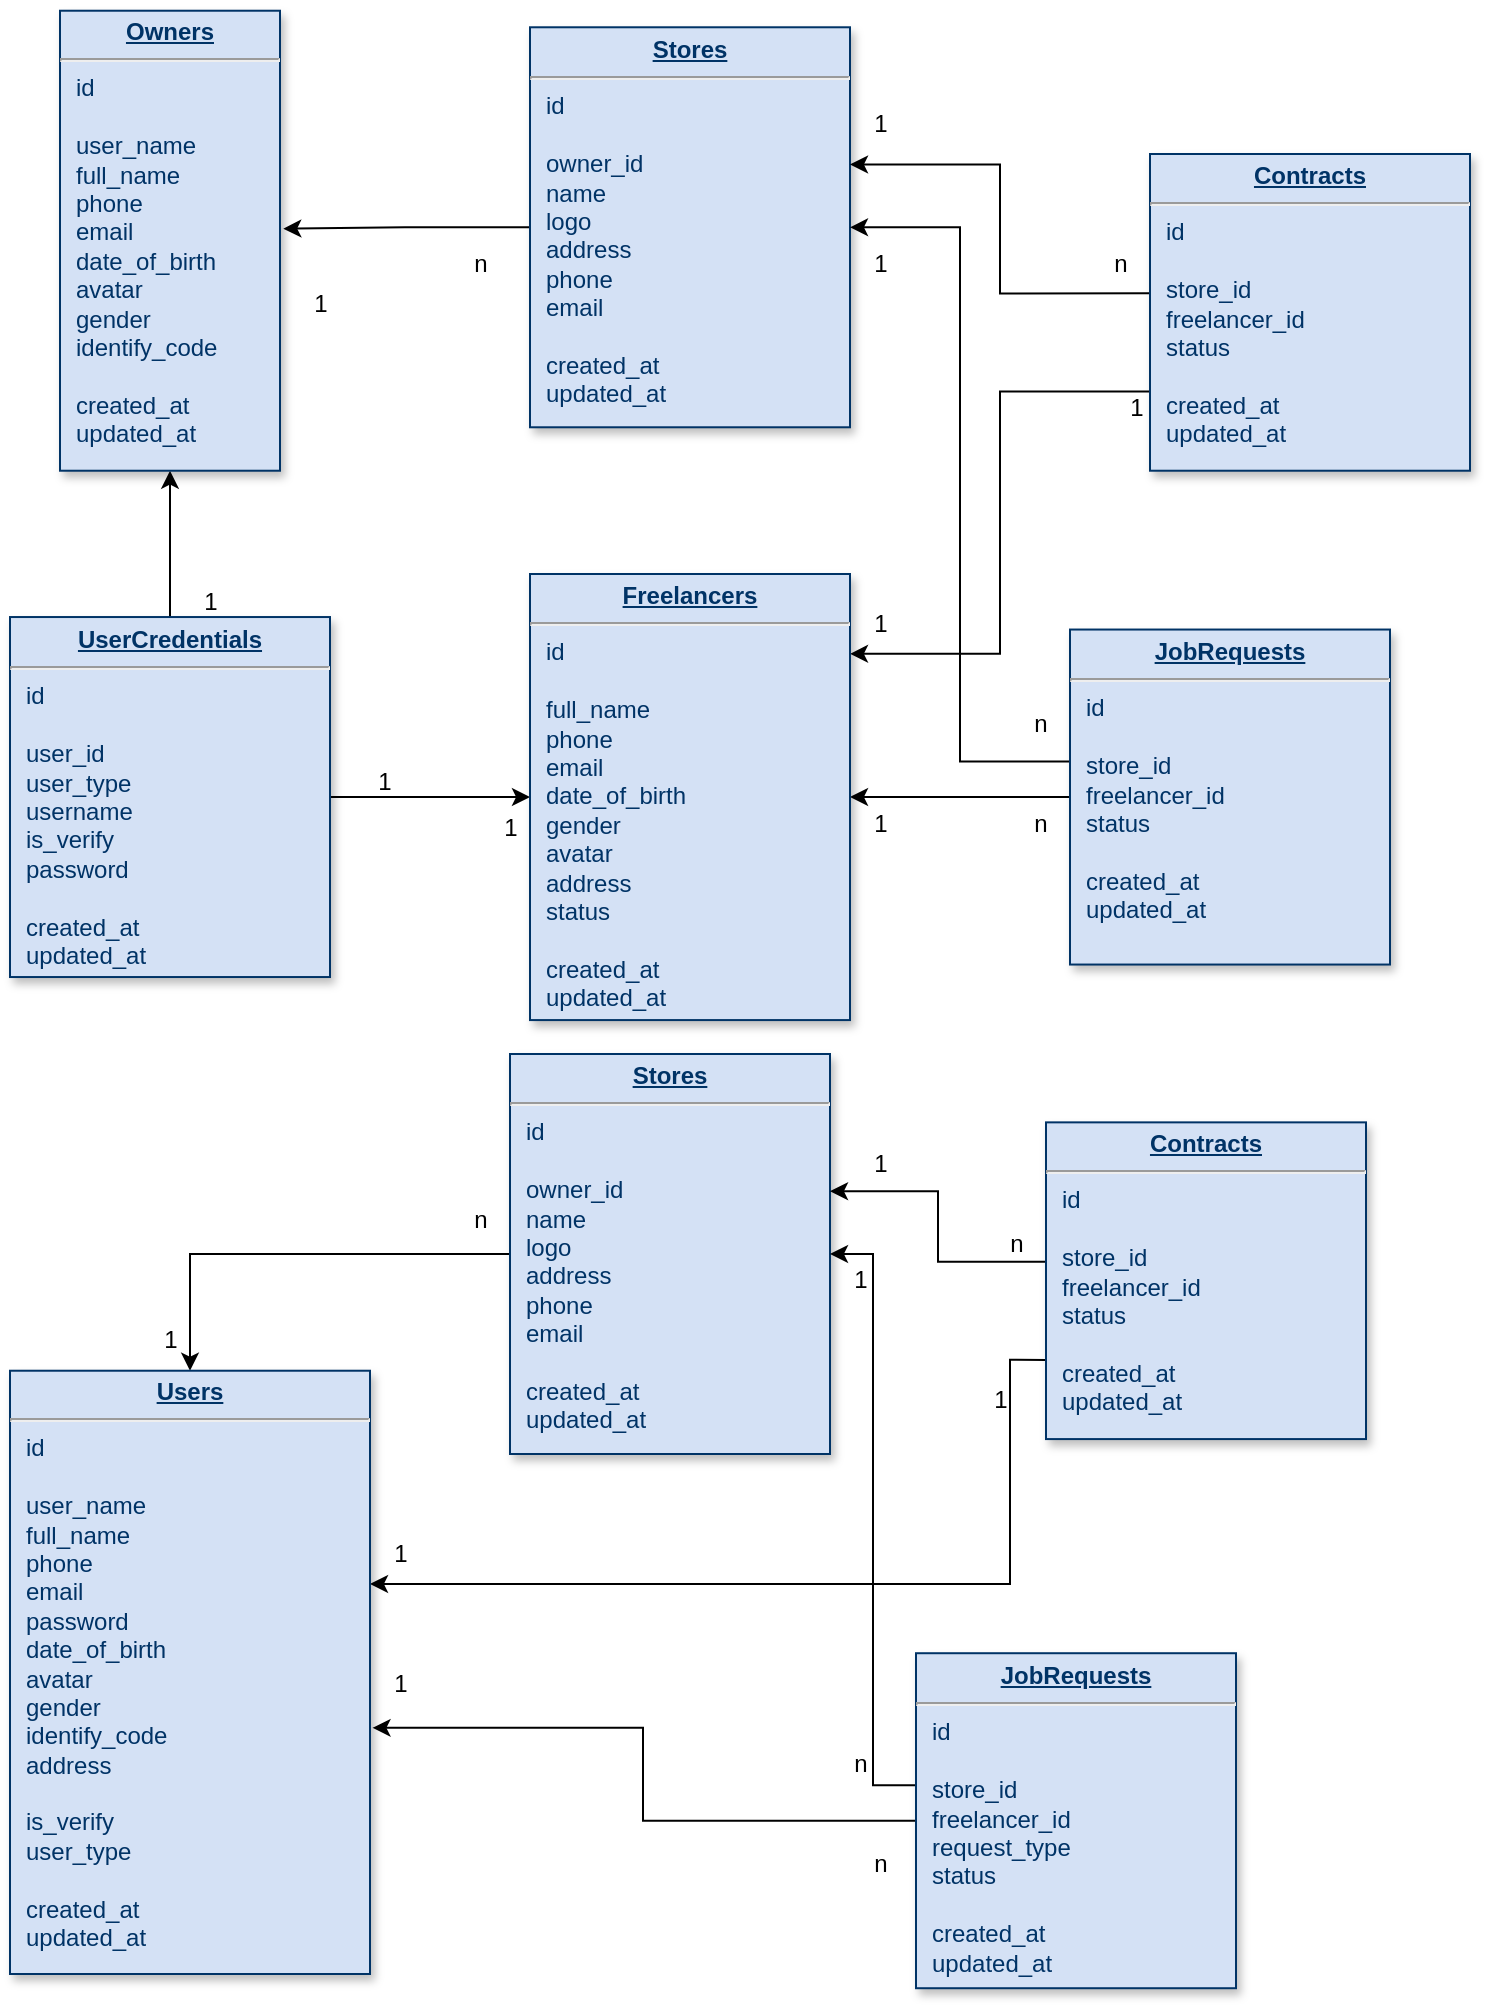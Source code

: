 <mxfile version="21.5.0" type="device">
  <diagram name="Page-1" id="efa7a0a1-bf9b-a30e-e6df-94a7791c09e9">
    <mxGraphModel dx="1246" dy="566" grid="1" gridSize="10" guides="1" tooltips="1" connect="1" arrows="1" fold="1" page="1" pageScale="1" pageWidth="826" pageHeight="1169" background="none" math="0" shadow="0">
      <root>
        <mxCell id="0" />
        <mxCell id="1" parent="0" />
        <mxCell id="nSL5P-JQI7ypQQXpY3H4-133" style="edgeStyle=orthogonalEdgeStyle;rounded=0;orthogonalLoop=1;jettySize=auto;html=1;entryX=1.015;entryY=0.474;entryDx=0;entryDy=0;entryPerimeter=0;" parent="1" source="19" target="25" edge="1">
          <mxGeometry relative="1" as="geometry" />
        </mxCell>
        <mxCell id="19" value="&lt;p style=&quot;margin: 0px; margin-top: 4px; text-align: center; text-decoration: underline;&quot;&gt;&lt;b&gt;Stores&lt;/b&gt;&lt;/p&gt;&lt;hr&gt;&lt;p style=&quot;margin: 0px; margin-left: 8px;&quot;&gt;id&lt;/p&gt;&lt;p style=&quot;margin: 0px; margin-left: 8px;&quot;&gt;&lt;br&gt;&lt;/p&gt;&lt;p style=&quot;margin: 0px; margin-left: 8px;&quot;&gt;owner_id&lt;/p&gt;&lt;p style=&quot;margin: 0px; margin-left: 8px;&quot;&gt;name&lt;/p&gt;&lt;p style=&quot;margin: 0px; margin-left: 8px;&quot;&gt;logo&lt;/p&gt;&lt;p style=&quot;margin: 0px; margin-left: 8px;&quot;&gt;address&lt;/p&gt;&lt;p style=&quot;margin: 0px; margin-left: 8px;&quot;&gt;phone&lt;/p&gt;&lt;p style=&quot;margin: 0px; margin-left: 8px;&quot;&gt;email&lt;/p&gt;&lt;p style=&quot;margin: 0px; margin-left: 8px;&quot;&gt;&lt;br&gt;&lt;/p&gt;&lt;p style=&quot;border-color: var(--border-color); margin: 0px 0px 0px 8px;&quot;&gt;created_at&lt;/p&gt;&lt;p style=&quot;border-color: var(--border-color); margin: 0px 0px 0px 8px;&quot;&gt;updated_at&lt;/p&gt;&lt;p style=&quot;margin: 0px; margin-left: 8px;&quot;&gt;&lt;br&gt;&lt;/p&gt;" style="verticalAlign=top;align=left;overflow=fill;fontSize=12;fontFamily=Helvetica;html=1;strokeColor=#003366;shadow=1;fillColor=#D4E1F5;fontColor=#003366" parent="1" vertex="1">
          <mxGeometry x="290" y="46.64" width="160" height="200" as="geometry" />
        </mxCell>
        <mxCell id="nSL5P-JQI7ypQQXpY3H4-127" value="" style="edgeStyle=orthogonalEdgeStyle;rounded=0;orthogonalLoop=1;jettySize=auto;html=1;" parent="1" source="20" target="24" edge="1">
          <mxGeometry relative="1" as="geometry" />
        </mxCell>
        <mxCell id="nSL5P-JQI7ypQQXpY3H4-128" style="edgeStyle=orthogonalEdgeStyle;rounded=0;orthogonalLoop=1;jettySize=auto;html=1;entryX=1;entryY=0.5;entryDx=0;entryDy=0;exitX=0.004;exitY=0.394;exitDx=0;exitDy=0;exitPerimeter=0;" parent="1" source="20" target="19" edge="1">
          <mxGeometry relative="1" as="geometry" />
        </mxCell>
        <mxCell id="20" value="&lt;p style=&quot;margin: 0px; margin-top: 4px; text-align: center; text-decoration: underline;&quot;&gt;&lt;b&gt;JobRequests&lt;/b&gt;&lt;/p&gt;&lt;hr&gt;&lt;p style=&quot;margin: 0px; margin-left: 8px;&quot;&gt;&lt;span style=&quot;background-color: initial;&quot;&gt;id&lt;/span&gt;&lt;/p&gt;&lt;p style=&quot;margin: 0px; margin-left: 8px;&quot;&gt;&lt;br&gt;&lt;/p&gt;&lt;p style=&quot;margin: 0px; margin-left: 8px;&quot;&gt;store_id&lt;/p&gt;&lt;p style=&quot;margin: 0px; margin-left: 8px;&quot;&gt;freelancer_id&lt;/p&gt;&lt;p style=&quot;margin: 0px; margin-left: 8px;&quot;&gt;status&lt;/p&gt;&lt;p style=&quot;margin: 0px; margin-left: 8px;&quot;&gt;&lt;br&gt;&lt;/p&gt;&lt;p style=&quot;border-color: var(--border-color); margin: 0px 0px 0px 8px;&quot;&gt;created_at&lt;/p&gt;&lt;p style=&quot;border-color: var(--border-color); margin: 0px 0px 0px 8px;&quot;&gt;updated_at&lt;/p&gt;" style="verticalAlign=top;align=left;overflow=fill;fontSize=12;fontFamily=Helvetica;html=1;strokeColor=#003366;shadow=1;fillColor=#D4E1F5;fontColor=#003366" parent="1" vertex="1">
          <mxGeometry x="560" y="347.77" width="160" height="167.5" as="geometry" />
        </mxCell>
        <mxCell id="nSL5P-JQI7ypQQXpY3H4-130" style="edgeStyle=orthogonalEdgeStyle;rounded=0;orthogonalLoop=1;jettySize=auto;html=1;entryX=0.5;entryY=1;entryDx=0;entryDy=0;" parent="1" source="21" target="25" edge="1">
          <mxGeometry relative="1" as="geometry" />
        </mxCell>
        <mxCell id="nSL5P-JQI7ypQQXpY3H4-132" value="" style="edgeStyle=orthogonalEdgeStyle;rounded=0;orthogonalLoop=1;jettySize=auto;html=1;" parent="1" source="21" target="24" edge="1">
          <mxGeometry relative="1" as="geometry" />
        </mxCell>
        <mxCell id="21" value="&lt;p style=&quot;margin: 0px; margin-top: 4px; text-align: center; text-decoration: underline;&quot;&gt;&lt;b&gt;UserCredentials&lt;/b&gt;&lt;/p&gt;&lt;hr&gt;&lt;p style=&quot;margin: 0px; margin-left: 8px;&quot;&gt;id&lt;/p&gt;&lt;p style=&quot;margin: 0px; margin-left: 8px;&quot;&gt;&lt;br&gt;&lt;/p&gt;&lt;p style=&quot;margin: 0px; margin-left: 8px;&quot;&gt;user_id&lt;/p&gt;&lt;p style=&quot;margin: 0px; margin-left: 8px;&quot;&gt;user_type&lt;/p&gt;&lt;p style=&quot;margin: 0px; margin-left: 8px;&quot;&gt;&lt;span style=&quot;background-color: initial;&quot;&gt;username&lt;/span&gt;&lt;/p&gt;&lt;p style=&quot;margin: 0px; margin-left: 8px;&quot;&gt;is_verify&lt;/p&gt;&lt;p style=&quot;margin: 0px; margin-left: 8px;&quot;&gt;&lt;span style=&quot;background-color: initial;&quot;&gt;password&lt;/span&gt;&lt;br&gt;&lt;/p&gt;&lt;p style=&quot;border-color: var(--border-color); margin: 0px 0px 0px 8px;&quot;&gt;&lt;br&gt;&lt;/p&gt;&lt;p style=&quot;border-color: var(--border-color); margin: 0px 0px 0px 8px;&quot;&gt;created_at&lt;/p&gt;&lt;p style=&quot;border-color: var(--border-color); margin: 0px 0px 0px 8px;&quot;&gt;updated_at&lt;/p&gt;" style="verticalAlign=top;align=left;overflow=fill;fontSize=12;fontFamily=Helvetica;html=1;strokeColor=#003366;shadow=1;fillColor=#D4E1F5;fontColor=#003366" parent="1" vertex="1">
          <mxGeometry x="30" y="341.52" width="160" height="180" as="geometry" />
        </mxCell>
        <mxCell id="nSL5P-JQI7ypQQXpY3H4-129" style="edgeStyle=orthogonalEdgeStyle;rounded=0;orthogonalLoop=1;jettySize=auto;html=1;entryX=1;entryY=0.343;entryDx=0;entryDy=0;entryPerimeter=0;exitX=0;exitY=0.44;exitDx=0;exitDy=0;exitPerimeter=0;" parent="1" source="23" target="19" edge="1">
          <mxGeometry relative="1" as="geometry" />
        </mxCell>
        <mxCell id="nSL5P-JQI7ypQQXpY3H4-135" style="edgeStyle=orthogonalEdgeStyle;rounded=0;orthogonalLoop=1;jettySize=auto;html=1;entryX=1;entryY=0.179;entryDx=0;entryDy=0;entryPerimeter=0;exitX=0;exitY=0.75;exitDx=0;exitDy=0;" parent="1" source="23" target="24" edge="1">
          <mxGeometry relative="1" as="geometry" />
        </mxCell>
        <mxCell id="23" value="&lt;p style=&quot;margin: 0px; margin-top: 4px; text-align: center; text-decoration: underline;&quot;&gt;&lt;b&gt;Contracts&lt;/b&gt;&lt;/p&gt;&lt;hr&gt;&lt;p style=&quot;margin: 0px; margin-left: 8px;&quot;&gt;&lt;span style=&quot;background-color: initial;&quot;&gt;id&lt;/span&gt;&lt;/p&gt;&lt;p style=&quot;margin: 0px; margin-left: 8px;&quot;&gt;&lt;span style=&quot;background-color: initial;&quot;&gt;&lt;br&gt;&lt;/span&gt;&lt;/p&gt;&lt;p style=&quot;margin: 0px; margin-left: 8px;&quot;&gt;store_id&lt;/p&gt;&lt;p style=&quot;margin: 0px; margin-left: 8px;&quot;&gt;freelancer_id&lt;/p&gt;&lt;p style=&quot;margin: 0px; margin-left: 8px;&quot;&gt;status&lt;/p&gt;&lt;p style=&quot;margin: 0px; margin-left: 8px;&quot;&gt;&lt;br&gt;&lt;/p&gt;&lt;p style=&quot;margin: 0px; margin-left: 8px;&quot;&gt;created_at&lt;/p&gt;&lt;p style=&quot;margin: 0px; margin-left: 8px;&quot;&gt;updated_at&lt;/p&gt;" style="verticalAlign=top;align=left;overflow=fill;fontSize=12;fontFamily=Helvetica;html=1;strokeColor=#003366;shadow=1;fillColor=#D4E1F5;fontColor=#003366" parent="1" vertex="1">
          <mxGeometry x="600" y="110" width="160" height="158.36" as="geometry" />
        </mxCell>
        <mxCell id="24" value="&lt;p style=&quot;margin: 0px; margin-top: 4px; text-align: center; text-decoration: underline;&quot;&gt;&lt;strong&gt;Freelancers&lt;/strong&gt;&lt;/p&gt;&lt;hr&gt;&lt;p style=&quot;margin: 0px; margin-left: 8px;&quot;&gt;id&lt;/p&gt;&lt;p style=&quot;margin: 0px; margin-left: 8px;&quot;&gt;&lt;br&gt;&lt;/p&gt;&lt;p style=&quot;margin: 0px; margin-left: 8px;&quot;&gt;full_name&lt;/p&gt;&lt;p style=&quot;margin: 0px; margin-left: 8px;&quot;&gt;phone&lt;/p&gt;&lt;p style=&quot;margin: 0px; margin-left: 8px;&quot;&gt;email&lt;/p&gt;&lt;p style=&quot;margin: 0px; margin-left: 8px;&quot;&gt;date_of_birth&lt;/p&gt;&lt;p style=&quot;margin: 0px; margin-left: 8px;&quot;&gt;gender&lt;/p&gt;&lt;p style=&quot;margin: 0px; margin-left: 8px;&quot;&gt;avatar&lt;/p&gt;&lt;p style=&quot;margin: 0px; margin-left: 8px;&quot;&gt;address&lt;/p&gt;&lt;p style=&quot;margin: 0px; margin-left: 8px;&quot;&gt;status&lt;/p&gt;&lt;p style=&quot;margin: 0px; margin-left: 8px;&quot;&gt;&lt;br&gt;&lt;/p&gt;&lt;p style=&quot;border-color: var(--border-color); margin: 0px 0px 0px 8px;&quot;&gt;created_at&lt;/p&gt;&lt;p style=&quot;border-color: var(--border-color); margin: 0px 0px 0px 8px;&quot;&gt;updated_at&lt;/p&gt;" style="verticalAlign=top;align=left;overflow=fill;fontSize=12;fontFamily=Helvetica;html=1;strokeColor=#003366;shadow=1;fillColor=#D4E1F5;fontColor=#003366" parent="1" vertex="1">
          <mxGeometry x="290" y="320.0" width="160" height="223.04" as="geometry" />
        </mxCell>
        <mxCell id="25" value="&lt;p style=&quot;margin: 0px; margin-top: 4px; text-align: center; text-decoration: underline;&quot;&gt;&lt;b&gt;Owners&lt;/b&gt;&lt;/p&gt;&lt;hr&gt;&lt;p style=&quot;margin: 0px; margin-left: 8px;&quot;&gt;&lt;span style=&quot;background-color: initial;&quot;&gt;id&lt;/span&gt;&lt;br&gt;&lt;/p&gt;&lt;p style=&quot;margin: 0px; margin-left: 8px;&quot;&gt;&lt;span style=&quot;background-color: initial;&quot;&gt;&lt;br&gt;&lt;/span&gt;&lt;/p&gt;&lt;p style=&quot;margin: 0px; margin-left: 8px;&quot;&gt;user_name&lt;/p&gt;&lt;p style=&quot;margin: 0px; margin-left: 8px;&quot;&gt;full_name&lt;/p&gt;&lt;p style=&quot;margin: 0px; margin-left: 8px;&quot;&gt;phone&lt;/p&gt;&lt;p style=&quot;margin: 0px; margin-left: 8px;&quot;&gt;email&lt;/p&gt;&lt;p style=&quot;margin: 0px; margin-left: 8px;&quot;&gt;date_of_birth&lt;/p&gt;&lt;p style=&quot;margin: 0px; margin-left: 8px;&quot;&gt;avatar&lt;/p&gt;&lt;p style=&quot;margin: 0px; margin-left: 8px;&quot;&gt;gender&lt;/p&gt;&lt;p style=&quot;margin: 0px; margin-left: 8px;&quot;&gt;identify_code&lt;/p&gt;&lt;p style=&quot;margin: 0px; margin-left: 8px;&quot;&gt;&lt;br&gt;&lt;/p&gt;&lt;p style=&quot;border-color: var(--border-color); margin: 0px 0px 0px 8px;&quot;&gt;created_at&lt;/p&gt;&lt;p style=&quot;border-color: var(--border-color); margin: 0px 0px 0px 8px;&quot;&gt;updated_at&lt;/p&gt;" style="verticalAlign=top;align=left;overflow=fill;fontSize=12;fontFamily=Helvetica;html=1;strokeColor=#003366;shadow=1;fillColor=#D4E1F5;fontColor=#003366" parent="1" vertex="1">
          <mxGeometry x="55" y="38.36" width="110" height="230" as="geometry" />
        </mxCell>
        <mxCell id="nSL5P-JQI7ypQQXpY3H4-136" value="1" style="text;html=1;align=center;verticalAlign=middle;resizable=0;points=[];autosize=1;strokeColor=none;fillColor=none;" parent="1" vertex="1">
          <mxGeometry x="578" y="222" width="30" height="30" as="geometry" />
        </mxCell>
        <mxCell id="nSL5P-JQI7ypQQXpY3H4-137" value="1" style="text;html=1;align=center;verticalAlign=middle;resizable=0;points=[];autosize=1;strokeColor=none;fillColor=none;" parent="1" vertex="1">
          <mxGeometry x="450" y="330" width="30" height="30" as="geometry" />
        </mxCell>
        <mxCell id="6NUnCrA3WdbM7ifKWFvs-25" value="n" style="text;html=1;align=center;verticalAlign=middle;resizable=0;points=[];autosize=1;strokeColor=none;fillColor=none;" parent="1" vertex="1">
          <mxGeometry x="250" y="150" width="30" height="30" as="geometry" />
        </mxCell>
        <mxCell id="6NUnCrA3WdbM7ifKWFvs-26" value="1" style="text;html=1;align=center;verticalAlign=middle;resizable=0;points=[];autosize=1;strokeColor=none;fillColor=none;" parent="1" vertex="1">
          <mxGeometry x="170" y="170" width="30" height="30" as="geometry" />
        </mxCell>
        <mxCell id="6NUnCrA3WdbM7ifKWFvs-28" value="1" style="text;html=1;align=center;verticalAlign=middle;resizable=0;points=[];autosize=1;strokeColor=none;fillColor=none;" parent="1" vertex="1">
          <mxGeometry x="450" y="80" width="30" height="30" as="geometry" />
        </mxCell>
        <mxCell id="6NUnCrA3WdbM7ifKWFvs-29" value="n" style="text;html=1;align=center;verticalAlign=middle;resizable=0;points=[];autosize=1;strokeColor=none;fillColor=none;" parent="1" vertex="1">
          <mxGeometry x="570" y="150" width="30" height="30" as="geometry" />
        </mxCell>
        <mxCell id="6NUnCrA3WdbM7ifKWFvs-30" value="n" style="text;html=1;align=center;verticalAlign=middle;resizable=0;points=[];autosize=1;strokeColor=none;fillColor=none;" parent="1" vertex="1">
          <mxGeometry x="530" y="430" width="30" height="30" as="geometry" />
        </mxCell>
        <mxCell id="6NUnCrA3WdbM7ifKWFvs-31" value="1" style="text;html=1;align=center;verticalAlign=middle;resizable=0;points=[];autosize=1;strokeColor=none;fillColor=none;" parent="1" vertex="1">
          <mxGeometry x="450" y="430" width="30" height="30" as="geometry" />
        </mxCell>
        <mxCell id="6NUnCrA3WdbM7ifKWFvs-32" value="1" style="text;html=1;align=center;verticalAlign=middle;resizable=0;points=[];autosize=1;strokeColor=none;fillColor=none;" parent="1" vertex="1">
          <mxGeometry x="450" y="150" width="30" height="30" as="geometry" />
        </mxCell>
        <mxCell id="6NUnCrA3WdbM7ifKWFvs-33" value="n" style="text;html=1;align=center;verticalAlign=middle;resizable=0;points=[];autosize=1;strokeColor=none;fillColor=none;" parent="1" vertex="1">
          <mxGeometry x="530" y="380" width="30" height="30" as="geometry" />
        </mxCell>
        <mxCell id="6NUnCrA3WdbM7ifKWFvs-34" value="1" style="text;html=1;align=center;verticalAlign=middle;resizable=0;points=[];autosize=1;strokeColor=none;fillColor=none;" parent="1" vertex="1">
          <mxGeometry x="115" y="319" width="30" height="30" as="geometry" />
        </mxCell>
        <mxCell id="6NUnCrA3WdbM7ifKWFvs-36" value="1" style="text;html=1;align=center;verticalAlign=middle;resizable=0;points=[];autosize=1;strokeColor=none;fillColor=none;" parent="1" vertex="1">
          <mxGeometry x="202" y="409" width="30" height="30" as="geometry" />
        </mxCell>
        <mxCell id="6NUnCrA3WdbM7ifKWFvs-37" value="1" style="text;html=1;align=center;verticalAlign=middle;resizable=0;points=[];autosize=1;strokeColor=none;fillColor=none;" parent="1" vertex="1">
          <mxGeometry x="265" y="432" width="30" height="30" as="geometry" />
        </mxCell>
        <mxCell id="6NUnCrA3WdbM7ifKWFvs-55" style="edgeStyle=orthogonalEdgeStyle;rounded=0;orthogonalLoop=1;jettySize=auto;html=1;entryX=0.5;entryY=0;entryDx=0;entryDy=0;" parent="1" source="6NUnCrA3WdbM7ifKWFvs-38" target="6NUnCrA3WdbM7ifKWFvs-54" edge="1">
          <mxGeometry relative="1" as="geometry" />
        </mxCell>
        <mxCell id="6NUnCrA3WdbM7ifKWFvs-38" value="&lt;p style=&quot;margin: 0px; margin-top: 4px; text-align: center; text-decoration: underline;&quot;&gt;&lt;b&gt;Stores&lt;/b&gt;&lt;/p&gt;&lt;hr&gt;&lt;p style=&quot;margin: 0px; margin-left: 8px;&quot;&gt;id&lt;/p&gt;&lt;p style=&quot;margin: 0px; margin-left: 8px;&quot;&gt;&lt;br&gt;&lt;/p&gt;&lt;p style=&quot;margin: 0px; margin-left: 8px;&quot;&gt;owner_id&lt;/p&gt;&lt;p style=&quot;margin: 0px; margin-left: 8px;&quot;&gt;name&lt;/p&gt;&lt;p style=&quot;margin: 0px; margin-left: 8px;&quot;&gt;logo&lt;/p&gt;&lt;p style=&quot;margin: 0px; margin-left: 8px;&quot;&gt;address&lt;/p&gt;&lt;p style=&quot;margin: 0px; margin-left: 8px;&quot;&gt;phone&lt;/p&gt;&lt;p style=&quot;margin: 0px; margin-left: 8px;&quot;&gt;email&lt;/p&gt;&lt;p style=&quot;margin: 0px; margin-left: 8px;&quot;&gt;&lt;br&gt;&lt;/p&gt;&lt;p style=&quot;border-color: var(--border-color); margin: 0px 0px 0px 8px;&quot;&gt;created_at&lt;/p&gt;&lt;p style=&quot;border-color: var(--border-color); margin: 0px 0px 0px 8px;&quot;&gt;updated_at&lt;/p&gt;&lt;p style=&quot;margin: 0px; margin-left: 8px;&quot;&gt;&lt;br&gt;&lt;/p&gt;" style="verticalAlign=top;align=left;overflow=fill;fontSize=12;fontFamily=Helvetica;html=1;strokeColor=#003366;shadow=1;fillColor=#D4E1F5;fontColor=#003366" parent="1" vertex="1">
          <mxGeometry x="280" y="560" width="160" height="200" as="geometry" />
        </mxCell>
        <mxCell id="6NUnCrA3WdbM7ifKWFvs-39" value="" style="edgeStyle=orthogonalEdgeStyle;rounded=0;orthogonalLoop=1;jettySize=auto;html=1;entryX=1.007;entryY=0.592;entryDx=0;entryDy=0;entryPerimeter=0;" parent="1" source="6NUnCrA3WdbM7ifKWFvs-41" target="6NUnCrA3WdbM7ifKWFvs-54" edge="1">
          <mxGeometry relative="1" as="geometry" />
        </mxCell>
        <mxCell id="6NUnCrA3WdbM7ifKWFvs-40" style="edgeStyle=orthogonalEdgeStyle;rounded=0;orthogonalLoop=1;jettySize=auto;html=1;entryX=1;entryY=0.5;entryDx=0;entryDy=0;exitX=0.004;exitY=0.394;exitDx=0;exitDy=0;exitPerimeter=0;" parent="1" source="6NUnCrA3WdbM7ifKWFvs-41" target="6NUnCrA3WdbM7ifKWFvs-38" edge="1">
          <mxGeometry relative="1" as="geometry" />
        </mxCell>
        <mxCell id="6NUnCrA3WdbM7ifKWFvs-41" value="&lt;p style=&quot;margin: 0px; margin-top: 4px; text-align: center; text-decoration: underline;&quot;&gt;&lt;b&gt;JobRequests&lt;/b&gt;&lt;/p&gt;&lt;hr&gt;&lt;p style=&quot;margin: 0px; margin-left: 8px;&quot;&gt;&lt;span style=&quot;background-color: initial;&quot;&gt;id&lt;/span&gt;&lt;/p&gt;&lt;p style=&quot;margin: 0px; margin-left: 8px;&quot;&gt;&lt;br&gt;&lt;/p&gt;&lt;p style=&quot;margin: 0px; margin-left: 8px;&quot;&gt;store_id&lt;/p&gt;&lt;p style=&quot;margin: 0px; margin-left: 8px;&quot;&gt;freelancer_id&lt;/p&gt;&lt;p style=&quot;margin: 0px; margin-left: 8px;&quot;&gt;request_type&lt;/p&gt;&lt;p style=&quot;margin: 0px; margin-left: 8px;&quot;&gt;status&lt;/p&gt;&lt;p style=&quot;margin: 0px; margin-left: 8px;&quot;&gt;&lt;br&gt;&lt;/p&gt;&lt;p style=&quot;border-color: var(--border-color); margin: 0px 0px 0px 8px;&quot;&gt;created_at&lt;/p&gt;&lt;p style=&quot;border-color: var(--border-color); margin: 0px 0px 0px 8px;&quot;&gt;updated_at&lt;/p&gt;" style="verticalAlign=top;align=left;overflow=fill;fontSize=12;fontFamily=Helvetica;html=1;strokeColor=#003366;shadow=1;fillColor=#D4E1F5;fontColor=#003366" parent="1" vertex="1">
          <mxGeometry x="483" y="859.61" width="160" height="167.5" as="geometry" />
        </mxCell>
        <mxCell id="6NUnCrA3WdbM7ifKWFvs-42" style="edgeStyle=orthogonalEdgeStyle;rounded=0;orthogonalLoop=1;jettySize=auto;html=1;entryX=1;entryY=0.343;entryDx=0;entryDy=0;entryPerimeter=0;exitX=0;exitY=0.44;exitDx=0;exitDy=0;exitPerimeter=0;" parent="1" source="6NUnCrA3WdbM7ifKWFvs-44" target="6NUnCrA3WdbM7ifKWFvs-38" edge="1">
          <mxGeometry relative="1" as="geometry" />
        </mxCell>
        <mxCell id="6NUnCrA3WdbM7ifKWFvs-43" style="edgeStyle=orthogonalEdgeStyle;rounded=0;orthogonalLoop=1;jettySize=auto;html=1;exitX=0;exitY=0.75;exitDx=0;exitDy=0;" parent="1" source="6NUnCrA3WdbM7ifKWFvs-44" target="6NUnCrA3WdbM7ifKWFvs-54" edge="1">
          <mxGeometry relative="1" as="geometry">
            <Array as="points">
              <mxPoint x="530" y="713" />
              <mxPoint x="530" y="825" />
            </Array>
          </mxGeometry>
        </mxCell>
        <mxCell id="6NUnCrA3WdbM7ifKWFvs-44" value="&lt;p style=&quot;margin: 0px; margin-top: 4px; text-align: center; text-decoration: underline;&quot;&gt;&lt;b&gt;Contracts&lt;/b&gt;&lt;/p&gt;&lt;hr&gt;&lt;p style=&quot;margin: 0px; margin-left: 8px;&quot;&gt;&lt;span style=&quot;background-color: initial;&quot;&gt;id&lt;/span&gt;&lt;/p&gt;&lt;p style=&quot;margin: 0px; margin-left: 8px;&quot;&gt;&lt;span style=&quot;background-color: initial;&quot;&gt;&lt;br&gt;&lt;/span&gt;&lt;/p&gt;&lt;p style=&quot;margin: 0px; margin-left: 8px;&quot;&gt;store_id&lt;/p&gt;&lt;p style=&quot;margin: 0px; margin-left: 8px;&quot;&gt;freelancer_id&lt;/p&gt;&lt;p style=&quot;margin: 0px; margin-left: 8px;&quot;&gt;status&lt;/p&gt;&lt;p style=&quot;margin: 0px; margin-left: 8px;&quot;&gt;&lt;br&gt;&lt;/p&gt;&lt;p style=&quot;margin: 0px; margin-left: 8px;&quot;&gt;created_at&lt;/p&gt;&lt;p style=&quot;margin: 0px; margin-left: 8px;&quot;&gt;updated_at&lt;/p&gt;" style="verticalAlign=top;align=left;overflow=fill;fontSize=12;fontFamily=Helvetica;html=1;strokeColor=#003366;shadow=1;fillColor=#D4E1F5;fontColor=#003366" parent="1" vertex="1">
          <mxGeometry x="548" y="594.18" width="160" height="158.36" as="geometry" />
        </mxCell>
        <mxCell id="6NUnCrA3WdbM7ifKWFvs-46" value="1" style="text;html=1;align=center;verticalAlign=middle;resizable=0;points=[];autosize=1;strokeColor=none;fillColor=none;" parent="1" vertex="1">
          <mxGeometry x="510" y="718.36" width="30" height="30" as="geometry" />
        </mxCell>
        <mxCell id="6NUnCrA3WdbM7ifKWFvs-47" value="1" style="text;html=1;align=center;verticalAlign=middle;resizable=0;points=[];autosize=1;strokeColor=none;fillColor=none;" parent="1" vertex="1">
          <mxGeometry x="210" y="795.0" width="30" height="30" as="geometry" />
        </mxCell>
        <mxCell id="6NUnCrA3WdbM7ifKWFvs-48" value="1" style="text;html=1;align=center;verticalAlign=middle;resizable=0;points=[];autosize=1;strokeColor=none;fillColor=none;" parent="1" vertex="1">
          <mxGeometry x="450" y="600" width="30" height="30" as="geometry" />
        </mxCell>
        <mxCell id="6NUnCrA3WdbM7ifKWFvs-49" value="n" style="text;html=1;align=center;verticalAlign=middle;resizable=0;points=[];autosize=1;strokeColor=none;fillColor=none;" parent="1" vertex="1">
          <mxGeometry x="518" y="640" width="30" height="30" as="geometry" />
        </mxCell>
        <mxCell id="6NUnCrA3WdbM7ifKWFvs-50" value="n" style="text;html=1;align=center;verticalAlign=middle;resizable=0;points=[];autosize=1;strokeColor=none;fillColor=none;" parent="1" vertex="1">
          <mxGeometry x="450" y="950.0" width="30" height="30" as="geometry" />
        </mxCell>
        <mxCell id="6NUnCrA3WdbM7ifKWFvs-51" value="1" style="text;html=1;align=center;verticalAlign=middle;resizable=0;points=[];autosize=1;strokeColor=none;fillColor=none;" parent="1" vertex="1">
          <mxGeometry x="210" y="860.0" width="30" height="30" as="geometry" />
        </mxCell>
        <mxCell id="6NUnCrA3WdbM7ifKWFvs-52" value="1" style="text;html=1;align=center;verticalAlign=middle;resizable=0;points=[];autosize=1;strokeColor=none;fillColor=none;" parent="1" vertex="1">
          <mxGeometry x="440" y="658.36" width="30" height="30" as="geometry" />
        </mxCell>
        <mxCell id="6NUnCrA3WdbM7ifKWFvs-53" value="n" style="text;html=1;align=center;verticalAlign=middle;resizable=0;points=[];autosize=1;strokeColor=none;fillColor=none;" parent="1" vertex="1">
          <mxGeometry x="440" y="900.0" width="30" height="30" as="geometry" />
        </mxCell>
        <mxCell id="6NUnCrA3WdbM7ifKWFvs-54" value="&lt;p style=&quot;margin: 0px; margin-top: 4px; text-align: center; text-decoration: underline;&quot;&gt;&lt;b&gt;Users&lt;/b&gt;&lt;/p&gt;&lt;hr&gt;&lt;p style=&quot;margin: 0px; margin-left: 8px;&quot;&gt;&lt;span style=&quot;background-color: initial;&quot;&gt;id&lt;/span&gt;&lt;br&gt;&lt;/p&gt;&lt;p style=&quot;margin: 0px; margin-left: 8px;&quot;&gt;&lt;span style=&quot;background-color: initial;&quot;&gt;&lt;br&gt;&lt;/span&gt;&lt;/p&gt;&lt;p style=&quot;margin: 0px; margin-left: 8px;&quot;&gt;user_name&lt;/p&gt;&lt;p style=&quot;margin: 0px; margin-left: 8px;&quot;&gt;full_name&lt;/p&gt;&lt;p style=&quot;margin: 0px; margin-left: 8px;&quot;&gt;phone&lt;/p&gt;&lt;p style=&quot;margin: 0px; margin-left: 8px;&quot;&gt;email&lt;/p&gt;&lt;p style=&quot;margin: 0px; margin-left: 8px;&quot;&gt;password&lt;/p&gt;&lt;p style=&quot;margin: 0px; margin-left: 8px;&quot;&gt;date_of_birth&lt;/p&gt;&lt;p style=&quot;margin: 0px; margin-left: 8px;&quot;&gt;avatar&lt;/p&gt;&lt;p style=&quot;margin: 0px; margin-left: 8px;&quot;&gt;gender&lt;/p&gt;&lt;p style=&quot;margin: 0px; margin-left: 8px;&quot;&gt;identify_code&lt;/p&gt;&lt;p style=&quot;border-color: var(--border-color); margin: 0px 0px 0px 8px;&quot;&gt;address&lt;/p&gt;&lt;p style=&quot;margin: 0px; margin-left: 8px;&quot;&gt;&lt;span style=&quot;background-color: initial;&quot;&gt;&lt;br&gt;&lt;/span&gt;&lt;/p&gt;&lt;p style=&quot;margin: 0px; margin-left: 8px;&quot;&gt;&lt;span style=&quot;background-color: initial;&quot;&gt;is_verify&lt;/span&gt;&lt;br&gt;&lt;/p&gt;&lt;p style=&quot;margin: 0px; margin-left: 8px;&quot;&gt;user_type&lt;/p&gt;&lt;p style=&quot;margin: 0px; margin-left: 8px;&quot;&gt;&lt;br&gt;&lt;/p&gt;&lt;p style=&quot;border-color: var(--border-color); margin: 0px 0px 0px 8px;&quot;&gt;created_at&lt;/p&gt;&lt;p style=&quot;border-color: var(--border-color); margin: 0px 0px 0px 8px;&quot;&gt;updated_at&lt;/p&gt;" style="verticalAlign=top;align=left;overflow=fill;fontSize=12;fontFamily=Helvetica;html=1;strokeColor=#003366;shadow=1;fillColor=#D4E1F5;fontColor=#003366" parent="1" vertex="1">
          <mxGeometry x="30" y="718.36" width="180" height="301.64" as="geometry" />
        </mxCell>
        <mxCell id="6NUnCrA3WdbM7ifKWFvs-56" value="1" style="text;html=1;align=center;verticalAlign=middle;resizable=0;points=[];autosize=1;strokeColor=none;fillColor=none;" parent="1" vertex="1">
          <mxGeometry x="95" y="688.36" width="30" height="30" as="geometry" />
        </mxCell>
        <mxCell id="6NUnCrA3WdbM7ifKWFvs-57" value="n" style="text;html=1;align=center;verticalAlign=middle;resizable=0;points=[];autosize=1;strokeColor=none;fillColor=none;" parent="1" vertex="1">
          <mxGeometry x="250" y="628.36" width="30" height="30" as="geometry" />
        </mxCell>
      </root>
    </mxGraphModel>
  </diagram>
</mxfile>
